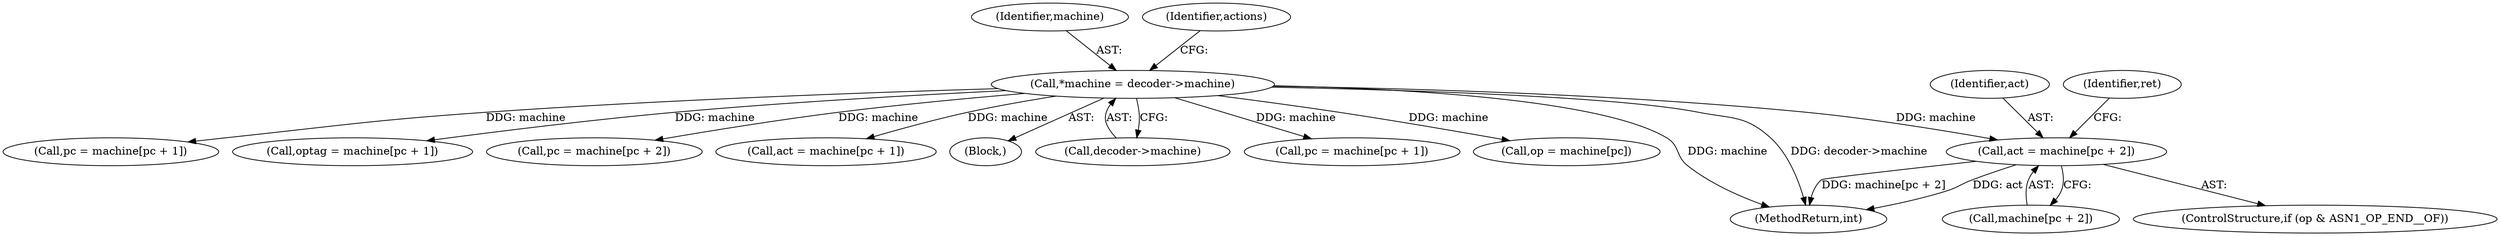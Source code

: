 digraph "0_linux_0d62e9dd6da45bbf0f33a8617afc5fe774c8f45f@array" {
"1000789" [label="(Call,act = machine[pc + 2])"];
"1000118" [label="(Call,*machine = decoder->machine)"];
"1000713" [label="(Call,pc = machine[pc + 1])"];
"1000285" [label="(Call,optag = machine[pc + 1])"];
"1000790" [label="(Identifier,act)"];
"1000805" [label="(Identifier,ret)"];
"1000591" [label="(Call,pc = machine[pc + 2])"];
"1000797" [label="(Call,act = machine[pc + 1])"];
"1000789" [label="(Call,act = machine[pc + 2])"];
"1000960" [label="(MethodReturn,int)"];
"1000119" [label="(Identifier,machine)"];
"1000125" [label="(Identifier,actions)"];
"1000785" [label="(ControlStructure,if (op & ASN1_OP_END__OF))"];
"1000791" [label="(Call,machine[pc + 2])"];
"1000116" [label="(Block,)"];
"1000118" [label="(Call,*machine = decoder->machine)"];
"1000120" [label="(Call,decoder->machine)"];
"1000755" [label="(Call,pc = machine[pc + 1])"];
"1000204" [label="(Call,op = machine[pc])"];
"1000789" -> "1000785"  [label="AST: "];
"1000789" -> "1000791"  [label="CFG: "];
"1000790" -> "1000789"  [label="AST: "];
"1000791" -> "1000789"  [label="AST: "];
"1000805" -> "1000789"  [label="CFG: "];
"1000789" -> "1000960"  [label="DDG: machine[pc + 2]"];
"1000789" -> "1000960"  [label="DDG: act"];
"1000118" -> "1000789"  [label="DDG: machine"];
"1000118" -> "1000116"  [label="AST: "];
"1000118" -> "1000120"  [label="CFG: "];
"1000119" -> "1000118"  [label="AST: "];
"1000120" -> "1000118"  [label="AST: "];
"1000125" -> "1000118"  [label="CFG: "];
"1000118" -> "1000960"  [label="DDG: decoder->machine"];
"1000118" -> "1000960"  [label="DDG: machine"];
"1000118" -> "1000204"  [label="DDG: machine"];
"1000118" -> "1000285"  [label="DDG: machine"];
"1000118" -> "1000591"  [label="DDG: machine"];
"1000118" -> "1000713"  [label="DDG: machine"];
"1000118" -> "1000755"  [label="DDG: machine"];
"1000118" -> "1000797"  [label="DDG: machine"];
}
